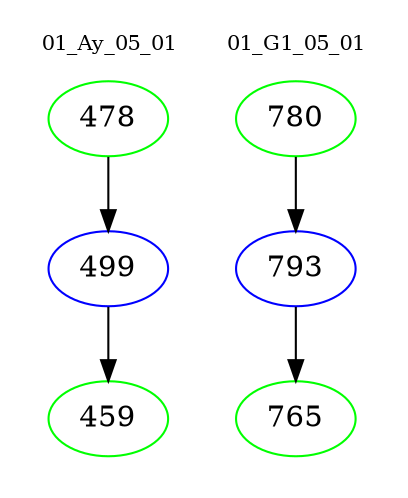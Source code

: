 digraph{
subgraph cluster_0 {
color = white
label = "01_Ay_05_01";
fontsize=10;
T0_478 [label="478", color="green"]
T0_478 -> T0_499 [color="black"]
T0_499 [label="499", color="blue"]
T0_499 -> T0_459 [color="black"]
T0_459 [label="459", color="green"]
}
subgraph cluster_1 {
color = white
label = "01_G1_05_01";
fontsize=10;
T1_780 [label="780", color="green"]
T1_780 -> T1_793 [color="black"]
T1_793 [label="793", color="blue"]
T1_793 -> T1_765 [color="black"]
T1_765 [label="765", color="green"]
}
}

